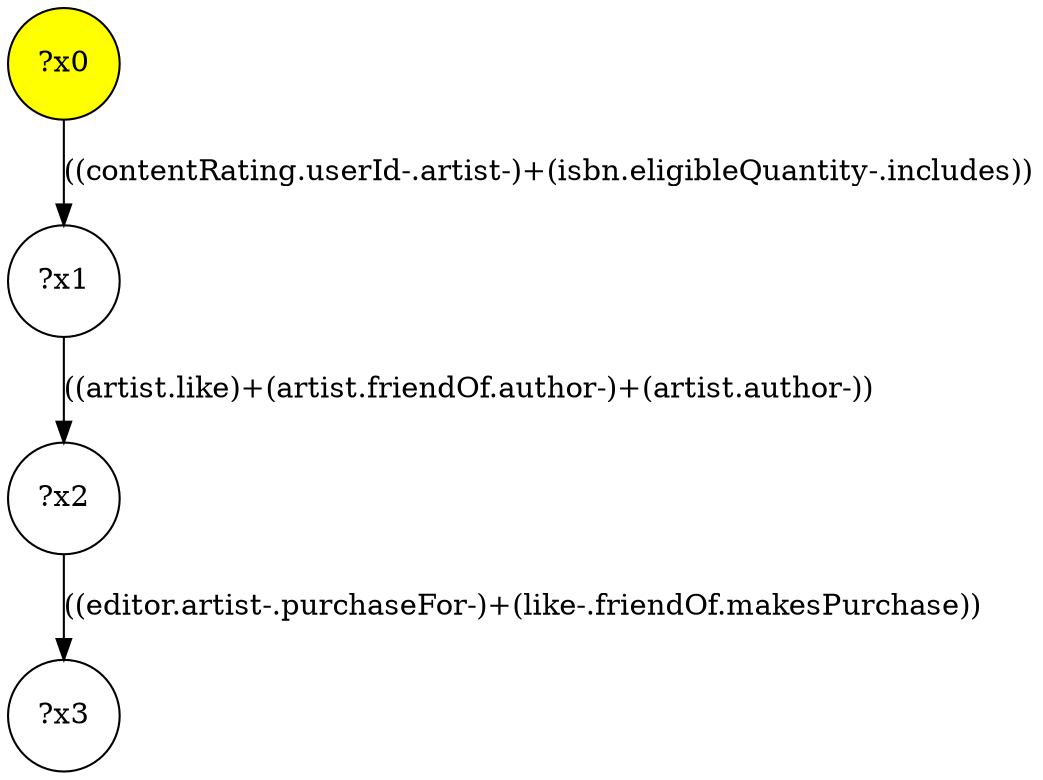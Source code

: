 digraph g {
	x0 [fillcolor="yellow", style="filled," shape=circle, label="?x0"];
	x1 [shape=circle, label="?x1"];
	x0 -> x1 [label="((contentRating.userId-.artist-)+(isbn.eligibleQuantity-.includes))"];
	x2 [shape=circle, label="?x2"];
	x1 -> x2 [label="((artist.like)+(artist.friendOf.author-)+(artist.author-))"];
	x3 [shape=circle, label="?x3"];
	x2 -> x3 [label="((editor.artist-.purchaseFor-)+(like-.friendOf.makesPurchase))"];
}
